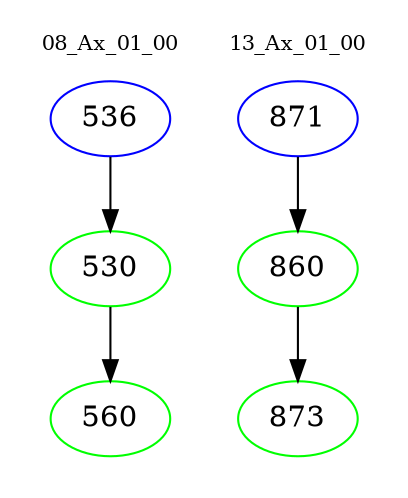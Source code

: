 digraph{
subgraph cluster_0 {
color = white
label = "08_Ax_01_00";
fontsize=10;
T0_536 [label="536", color="blue"]
T0_536 -> T0_530 [color="black"]
T0_530 [label="530", color="green"]
T0_530 -> T0_560 [color="black"]
T0_560 [label="560", color="green"]
}
subgraph cluster_1 {
color = white
label = "13_Ax_01_00";
fontsize=10;
T1_871 [label="871", color="blue"]
T1_871 -> T1_860 [color="black"]
T1_860 [label="860", color="green"]
T1_860 -> T1_873 [color="black"]
T1_873 [label="873", color="green"]
}
}
